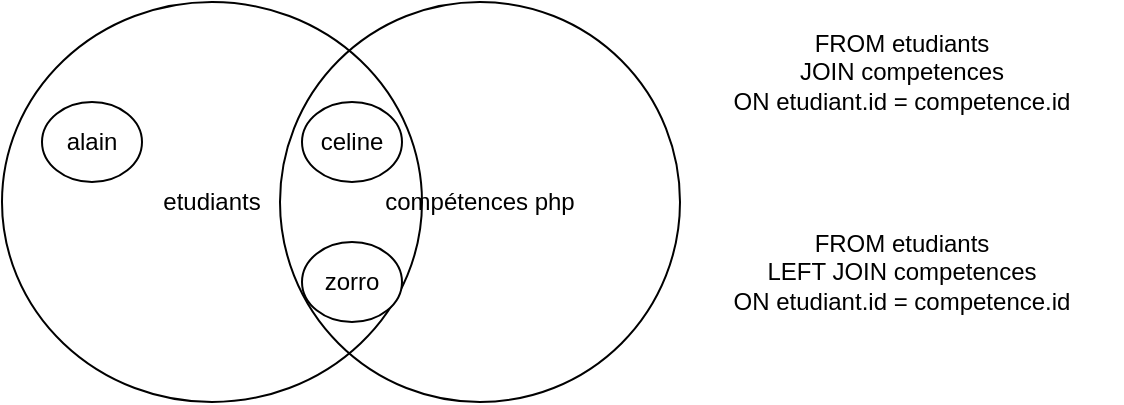 <mxfile>
    <diagram id="BWaip8sx9dR8IWvyHyfX" name="Page-1">
        <mxGraphModel dx="456" dy="253" grid="1" gridSize="10" guides="1" tooltips="1" connect="1" arrows="1" fold="1" page="1" pageScale="1" pageWidth="850" pageHeight="1100" math="0" shadow="0">
            <root>
                <mxCell id="0"/>
                <mxCell id="1" parent="0"/>
                <mxCell id="2" value="etudiants" style="ellipse;whiteSpace=wrap;html=1;" vertex="1" parent="1">
                    <mxGeometry x="90" y="60" width="210" height="200" as="geometry"/>
                </mxCell>
                <mxCell id="3" value="alain" style="ellipse;whiteSpace=wrap;html=1;" vertex="1" parent="1">
                    <mxGeometry x="110" y="110" width="50" height="40" as="geometry"/>
                </mxCell>
                <mxCell id="4" value="celine" style="ellipse;whiteSpace=wrap;html=1;" vertex="1" parent="1">
                    <mxGeometry x="240" y="110" width="50" height="40" as="geometry"/>
                </mxCell>
                <mxCell id="5" value="zorro" style="ellipse;whiteSpace=wrap;html=1;" vertex="1" parent="1">
                    <mxGeometry x="240" y="180" width="50" height="40" as="geometry"/>
                </mxCell>
                <mxCell id="6" value="compétences php" style="ellipse;whiteSpace=wrap;html=1;aspect=fixed;fillColor=none;" vertex="1" parent="1">
                    <mxGeometry x="229" y="60" width="200" height="200" as="geometry"/>
                </mxCell>
                <mxCell id="7" value="FROM etudiants&lt;br&gt;JOIN competences&lt;br&gt;ON etudiant.id = competence.id" style="text;html=1;strokeColor=none;fillColor=none;align=center;verticalAlign=middle;whiteSpace=wrap;rounded=0;" vertex="1" parent="1">
                    <mxGeometry x="430" y="80" width="220" height="30" as="geometry"/>
                </mxCell>
                <mxCell id="8" value="FROM etudiants&lt;br&gt;LEFT JOIN competences&lt;br&gt;ON etudiant.id = competence.id" style="text;html=1;strokeColor=none;fillColor=none;align=center;verticalAlign=middle;whiteSpace=wrap;rounded=0;" vertex="1" parent="1">
                    <mxGeometry x="430" y="180" width="220" height="30" as="geometry"/>
                </mxCell>
            </root>
        </mxGraphModel>
    </diagram>
</mxfile>